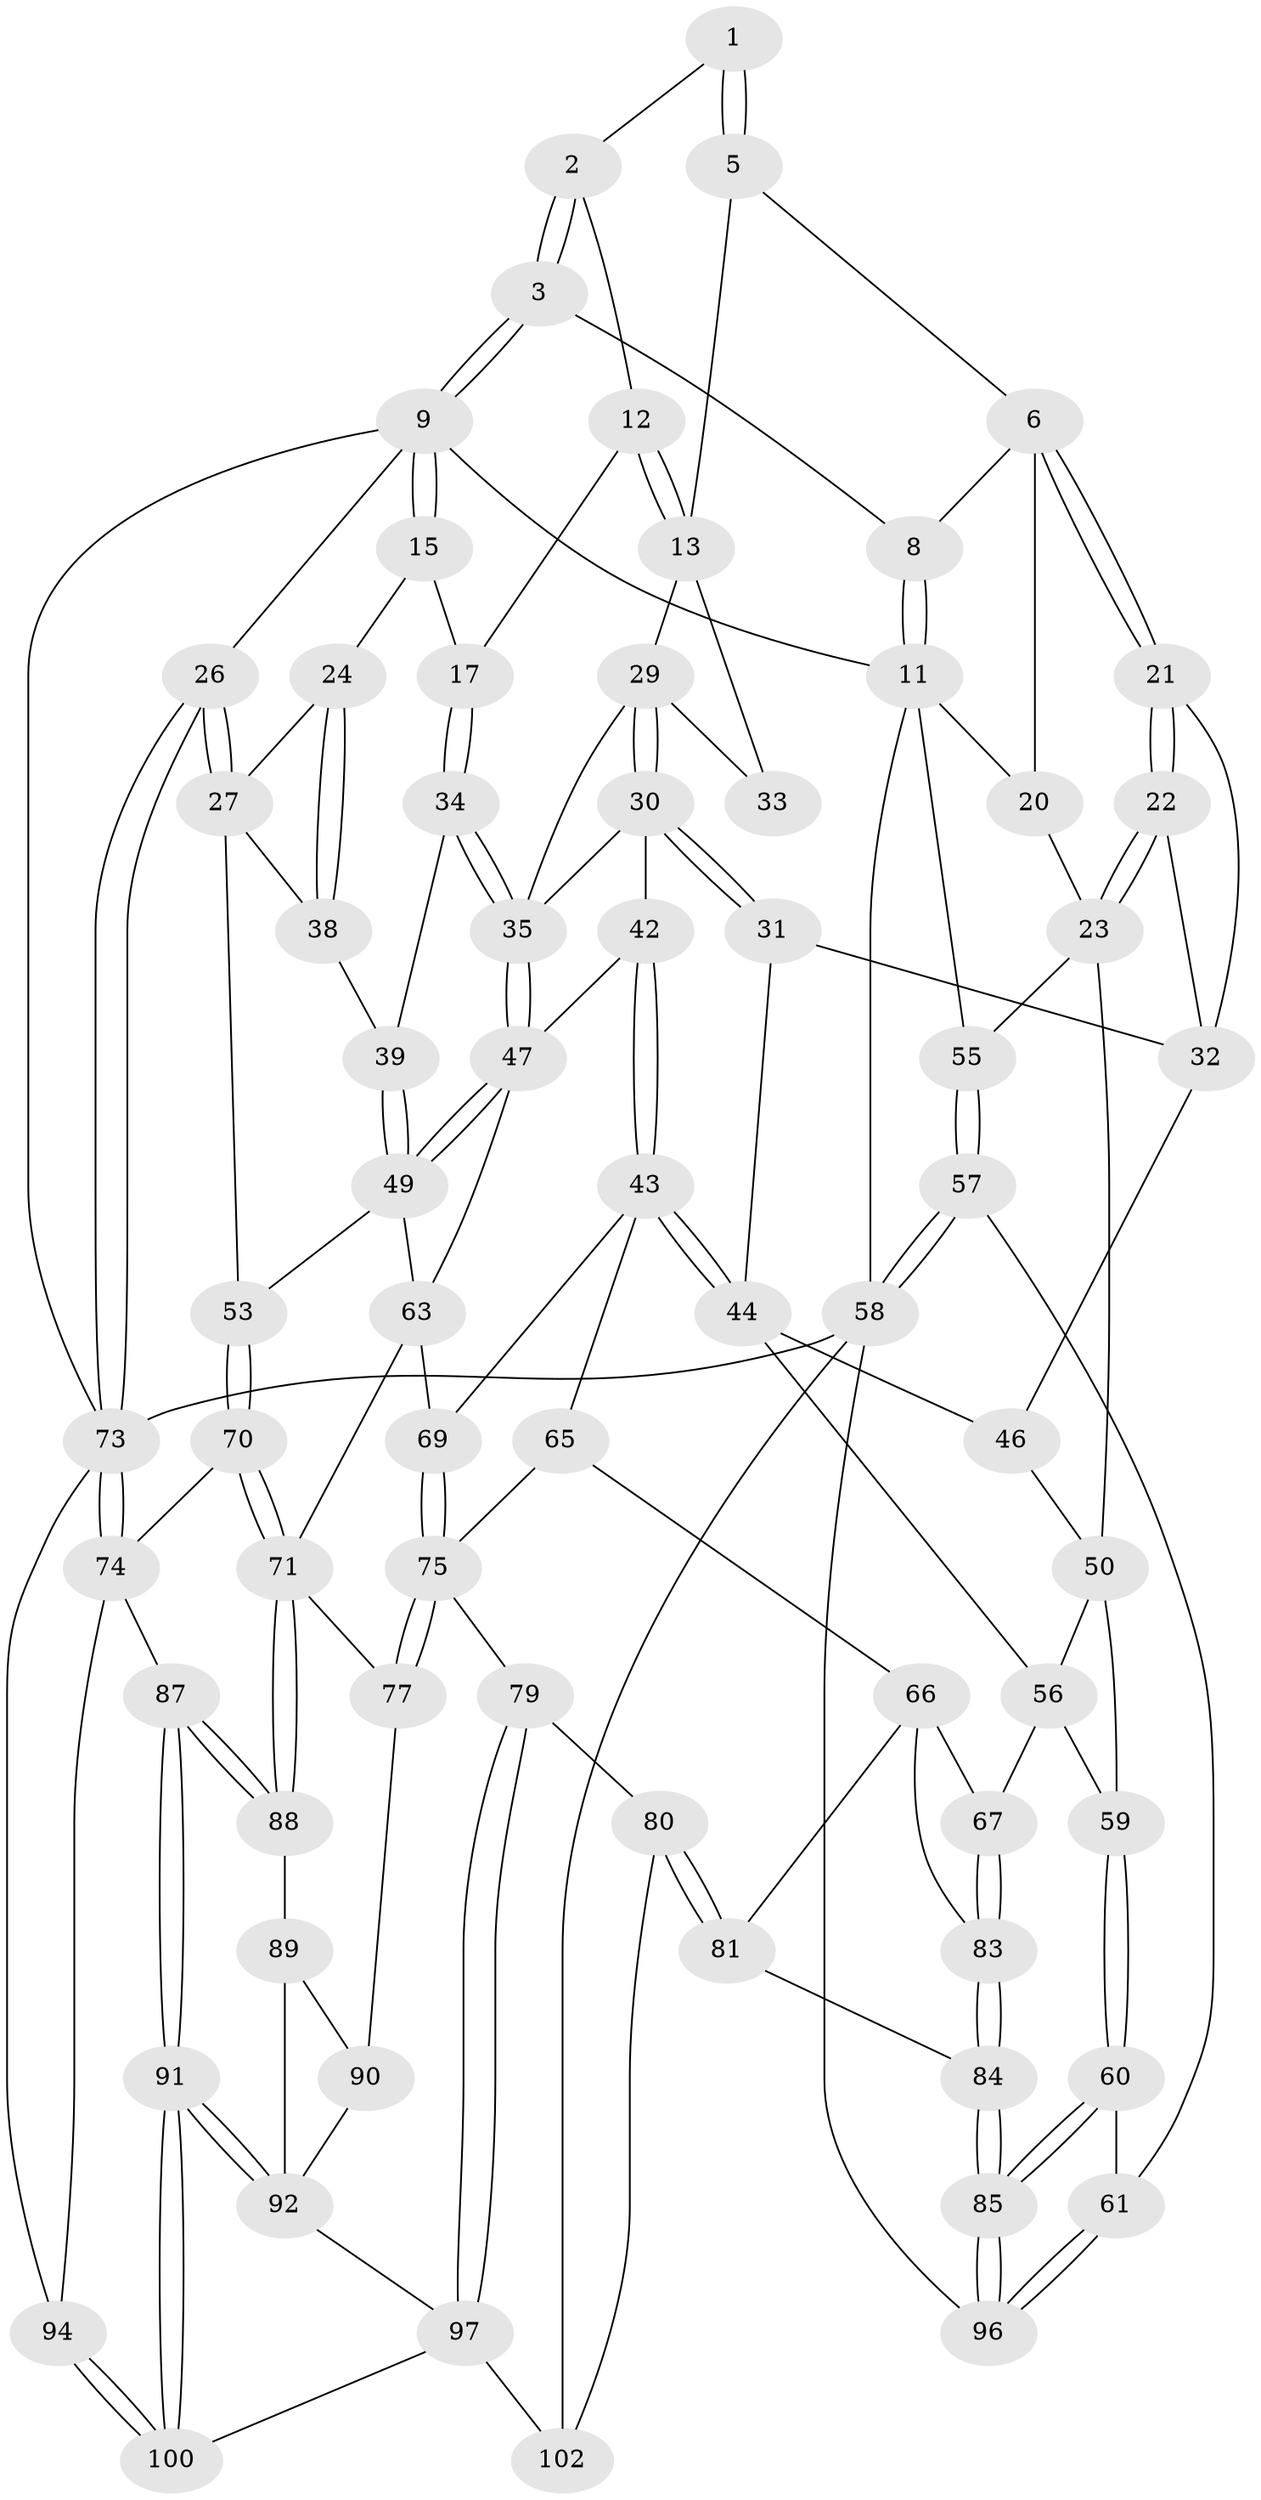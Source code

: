 // Generated by graph-tools (version 1.1) at 2025/24/03/03/25 07:24:38]
// undirected, 71 vertices, 163 edges
graph export_dot {
graph [start="1"]
  node [color=gray90,style=filled];
  1 [pos="+0.687976012693745+0.06927798690729868"];
  2 [pos="+0.7717803438986106+0.08934768769965648"];
  3 [pos="+1+0",super="+4"];
  5 [pos="+0.4845406799454557+0.10841645968022472"];
  6 [pos="+0.41215102392381536+0.042174301881244415",super="+7"];
  8 [pos="+0.4081384774616614+0"];
  9 [pos="+1+0",super="+10"];
  11 [pos="+0+0",super="+19"];
  12 [pos="+0.7671402073077361+0.10154168590456307",super="+18"];
  13 [pos="+0.557533219103571+0.19839268599265283",super="+14"];
  15 [pos="+1+0",super="+16"];
  17 [pos="+0.8018929137102385+0.2436597930898875"];
  20 [pos="+0.13013890290662977+0.14298605045153587"];
  21 [pos="+0.3849663088042528+0.12067684787413173"];
  22 [pos="+0.1692781386793126+0.33376599099549376"];
  23 [pos="+0.15890258462862586+0.33540391110694384",super="+52"];
  24 [pos="+0.8418328077290036+0.2573480518533216",super="+25"];
  26 [pos="+1+0.46883951946930885"];
  27 [pos="+1+0.47029889645769657",super="+28"];
  29 [pos="+0.5577465522372195+0.2176187351919681",super="+37"];
  30 [pos="+0.536694305218911+0.2791054010765127",super="+40"];
  31 [pos="+0.48133506037740925+0.3430575531941947"];
  32 [pos="+0.36620733983454584+0.30107101574871425",super="+41"];
  33 [pos="+0.7687355995034258+0.21899106908212188"];
  34 [pos="+0.7594709250069874+0.3792919936699393"];
  35 [pos="+0.7093797328782114+0.37899338968941026",super="+36"];
  38 [pos="+0.9090830042749228+0.3819631743247176"];
  39 [pos="+0.767347253366435+0.38339658421243455"];
  42 [pos="+0.524295229899202+0.5173678134886733"];
  43 [pos="+0.5176589746249556+0.5181175259426928",super="+64"];
  44 [pos="+0.5113766985949889+0.5145389064760665",super="+45"];
  46 [pos="+0.3468210451036611+0.40806286412244297"];
  47 [pos="+0.6738572700360534+0.4716211613903786",super="+48"];
  49 [pos="+0.8018969535766708+0.5560729731157251",super="+54"];
  50 [pos="+0.317252575520413+0.47394555231224583",super="+51"];
  53 [pos="+0.8908063695935007+0.5771839142116985"];
  55 [pos="+0+0.31657226198672267"];
  56 [pos="+0.3884764682010264+0.5502193890818388",super="+62"];
  57 [pos="+0+0.6688364793866474"];
  58 [pos="+0+1",super="+98"];
  59 [pos="+0.12028324775150118+0.6338144442357797"];
  60 [pos="+0.1181951303879316+0.6350197549035365"];
  61 [pos="+0+0.6674020684214557"];
  63 [pos="+0.7132039749642718+0.6627164457869673",super="+68"];
  65 [pos="+0.44817384808095884+0.7312904197653132"];
  66 [pos="+0.4133628218833026+0.732271347073649",super="+82"];
  67 [pos="+0.30899600559768475+0.7095515302922274"];
  69 [pos="+0.5992568377147188+0.703115379368963"];
  70 [pos="+0.9044455852935376+0.745271800497744"];
  71 [pos="+0.7514910395374078+0.7670382154083575",super="+72"];
  73 [pos="+1+0.8233032922379608",super="+78"];
  74 [pos="+0.9187986832162908+0.767064432315478",super="+86"];
  75 [pos="+0.5659895789714293+0.8401957890226922",super="+76"];
  77 [pos="+0.5880505637063167+0.8399764854699435"];
  79 [pos="+0.51859983369635+0.8902255093232994"];
  80 [pos="+0.5112161557948315+0.8930140229550253",super="+99"];
  81 [pos="+0.4058181161243047+0.879720344712054",super="+95"];
  83 [pos="+0.3022034759877289+0.8388099645158459"];
  84 [pos="+0.25357216523056414+0.9416606513942766"];
  85 [pos="+0.18393100287552722+1"];
  87 [pos="+0.807743097911578+0.8844090844429167"];
  88 [pos="+0.7585086346362953+0.8102066765302754"];
  89 [pos="+0.699832709113241+0.8481600495501616"];
  90 [pos="+0.6269867848964369+0.860894812274393"];
  91 [pos="+0.7865550749991101+1"];
  92 [pos="+0.7474856711783858+1",super="+93"];
  94 [pos="+1+1"];
  96 [pos="+0.17925176749924202+1"];
  97 [pos="+0.5248170313716269+0.9032678537279443",super="+101"];
  100 [pos="+0.8379021080653243+1"];
  102 [pos="+0.3618713189883097+1"];
  1 -- 2;
  1 -- 5;
  1 -- 5;
  2 -- 3;
  2 -- 3;
  2 -- 12;
  3 -- 9;
  3 -- 9;
  3 -- 8;
  5 -- 6;
  5 -- 13;
  6 -- 21;
  6 -- 21;
  6 -- 8;
  6 -- 20;
  8 -- 11;
  8 -- 11;
  9 -- 15;
  9 -- 15;
  9 -- 73;
  9 -- 26;
  9 -- 11;
  11 -- 58;
  11 -- 20;
  11 -- 55;
  12 -- 13;
  12 -- 13;
  12 -- 17;
  13 -- 33;
  13 -- 29;
  15 -- 24;
  15 -- 17;
  17 -- 34;
  17 -- 34;
  20 -- 23;
  21 -- 22;
  21 -- 22;
  21 -- 32;
  22 -- 23;
  22 -- 23;
  22 -- 32;
  23 -- 50;
  23 -- 55;
  24 -- 38;
  24 -- 38;
  24 -- 27;
  26 -- 27;
  26 -- 27;
  26 -- 73;
  26 -- 73;
  27 -- 53;
  27 -- 38;
  29 -- 30;
  29 -- 30;
  29 -- 33;
  29 -- 35;
  30 -- 31;
  30 -- 31;
  30 -- 42;
  30 -- 35;
  31 -- 32;
  31 -- 44;
  32 -- 46;
  34 -- 35;
  34 -- 35;
  34 -- 39;
  35 -- 47;
  35 -- 47;
  38 -- 39;
  39 -- 49;
  39 -- 49;
  42 -- 43;
  42 -- 43;
  42 -- 47;
  43 -- 44;
  43 -- 44;
  43 -- 65;
  43 -- 69;
  44 -- 56;
  44 -- 46;
  46 -- 50;
  47 -- 49;
  47 -- 49;
  47 -- 63;
  49 -- 53;
  49 -- 63;
  50 -- 56;
  50 -- 59;
  53 -- 70;
  53 -- 70;
  55 -- 57;
  55 -- 57;
  56 -- 67;
  56 -- 59;
  57 -- 58;
  57 -- 58;
  57 -- 61;
  58 -- 96;
  58 -- 102;
  58 -- 73;
  59 -- 60;
  59 -- 60;
  60 -- 61;
  60 -- 85;
  60 -- 85;
  61 -- 96;
  61 -- 96;
  63 -- 69;
  63 -- 71;
  65 -- 66;
  65 -- 75;
  66 -- 67;
  66 -- 81;
  66 -- 83;
  67 -- 83;
  67 -- 83;
  69 -- 75;
  69 -- 75;
  70 -- 71;
  70 -- 71;
  70 -- 74;
  71 -- 88;
  71 -- 88;
  71 -- 77;
  73 -- 74;
  73 -- 74;
  73 -- 94;
  74 -- 94;
  74 -- 87;
  75 -- 77;
  75 -- 77;
  75 -- 79;
  77 -- 90;
  79 -- 80;
  79 -- 97;
  79 -- 97;
  80 -- 81 [weight=2];
  80 -- 81;
  80 -- 102;
  81 -- 84;
  83 -- 84;
  83 -- 84;
  84 -- 85;
  84 -- 85;
  85 -- 96;
  85 -- 96;
  87 -- 88;
  87 -- 88;
  87 -- 91;
  87 -- 91;
  88 -- 89;
  89 -- 90;
  89 -- 92;
  90 -- 92;
  91 -- 92;
  91 -- 92;
  91 -- 100;
  91 -- 100;
  92 -- 97;
  94 -- 100;
  94 -- 100;
  97 -- 100;
  97 -- 102;
}
